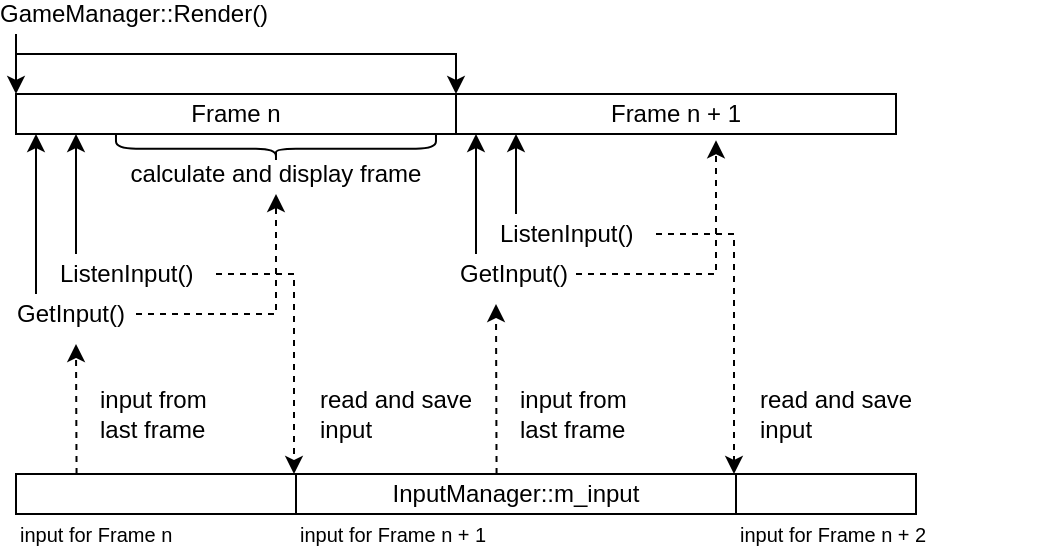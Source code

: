 <mxfile version="13.10.4" type="github"><diagram id="PhewytN3VGZtMxGhW3Kt" name="Page-1"><mxGraphModel dx="542" dy="801" grid="1" gridSize="10" guides="1" tooltips="1" connect="1" arrows="1" fold="1" page="1" pageScale="1" pageWidth="1169" pageHeight="1654" math="0" shadow="0"><root><mxCell id="0"/><mxCell id="1" parent="0"/><mxCell id="CaZeJKN0AlC3ZNjnl1sa-1" value="Frame n" style="rounded=0;whiteSpace=wrap;html=1;" vertex="1" parent="1"><mxGeometry x="160" y="560" width="220" height="20" as="geometry"/></mxCell><mxCell id="CaZeJKN0AlC3ZNjnl1sa-2" value="Frame n + 1" style="rounded=0;whiteSpace=wrap;html=1;" vertex="1" parent="1"><mxGeometry x="380" y="560" width="220" height="20" as="geometry"/></mxCell><mxCell id="CaZeJKN0AlC3ZNjnl1sa-3" value="GetInput()" style="endArrow=classic;html=1;fontSize=12;" edge="1" parent="1"><mxGeometry x="-1" y="-20" width="50" height="50" relative="1" as="geometry"><mxPoint x="170" y="660" as="sourcePoint"/><mxPoint x="170" y="580" as="targetPoint"/><mxPoint x="-3" y="10" as="offset"/></mxGeometry></mxCell><mxCell id="CaZeJKN0AlC3ZNjnl1sa-4" value="ListenInput()" style="endArrow=classic;html=1;entryX=0.059;entryY=1;entryDx=0;entryDy=0;entryPerimeter=0;fontSize=12;align=left;" edge="1" parent="1"><mxGeometry x="-1" y="14" width="50" height="50" relative="1" as="geometry"><mxPoint x="190" y="640" as="sourcePoint"/><mxPoint x="190.0" y="580" as="targetPoint"/><mxPoint x="4" y="10" as="offset"/></mxGeometry></mxCell><mxCell id="CaZeJKN0AlC3ZNjnl1sa-5" value="GameManager::Render()" style="endArrow=classic;html=1;fontSize=12;align=left;" edge="1" parent="1"><mxGeometry x="-1" y="-14" width="50" height="50" relative="1" as="geometry"><mxPoint x="160" y="530" as="sourcePoint"/><mxPoint x="160" y="560" as="targetPoint"/><mxPoint x="4" y="-10" as="offset"/></mxGeometry></mxCell><mxCell id="CaZeJKN0AlC3ZNjnl1sa-7" value="GetInput()" style="endArrow=classic;html=1;entryX=0.059;entryY=1;entryDx=0;entryDy=0;entryPerimeter=0;fontSize=12;align=left;" edge="1" parent="1"><mxGeometry x="-1" y="14" width="50" height="50" relative="1" as="geometry"><mxPoint x="390" y="640" as="sourcePoint"/><mxPoint x="390" y="580" as="targetPoint"/><mxPoint x="4" y="10" as="offset"/></mxGeometry></mxCell><mxCell id="CaZeJKN0AlC3ZNjnl1sa-8" value="" style="endArrow=classic;html=1;fontSize=12;edgeStyle=orthogonalEdgeStyle;rounded=0;entryX=0;entryY=0;entryDx=0;entryDy=0;" edge="1" parent="1" target="CaZeJKN0AlC3ZNjnl1sa-2"><mxGeometry width="50" height="50" relative="1" as="geometry"><mxPoint x="160" y="530" as="sourcePoint"/><mxPoint x="430" y="570" as="targetPoint"/><Array as="points"><mxPoint x="160" y="540"/><mxPoint x="380" y="540"/></Array></mxGeometry></mxCell><mxCell id="CaZeJKN0AlC3ZNjnl1sa-9" value="&lt;meta charset=&quot;utf-8&quot;&gt;&lt;span style=&quot;color: rgb(0, 0, 0); font-family: helvetica; font-size: 12px; font-style: normal; font-weight: 400; letter-spacing: normal; text-indent: 0px; text-transform: none; word-spacing: 0px; background-color: rgb(255, 255, 255); display: inline; float: none;&quot;&gt;read and save&lt;/span&gt;&lt;br style=&quot;color: rgb(0, 0, 0); font-family: helvetica; font-size: 12px; font-style: normal; font-weight: 400; letter-spacing: normal; text-indent: 0px; text-transform: none; word-spacing: 0px;&quot;&gt;&lt;div style=&quot;color: rgb(0, 0, 0); font-family: helvetica; font-size: 12px; font-style: normal; font-weight: 400; letter-spacing: normal; text-indent: 0px; text-transform: none; word-spacing: 0px;&quot;&gt;input&lt;/div&gt;" style="endArrow=classic;html=1;fontSize=12;dashed=1;edgeStyle=elbowEdgeStyle;rounded=0;align=left;" edge="1" parent="1"><mxGeometry x="0.562" y="11" width="50" height="50" relative="1" as="geometry"><mxPoint x="260" y="650" as="sourcePoint"/><mxPoint x="299" y="750" as="targetPoint"/><Array as="points"><mxPoint x="299" y="700"/></Array><mxPoint as="offset"/></mxGeometry></mxCell><mxCell id="CaZeJKN0AlC3ZNjnl1sa-11" value="ListenInput()" style="endArrow=classic;html=1;entryX=0.059;entryY=1;entryDx=0;entryDy=0;entryPerimeter=0;fontSize=12;align=left;" edge="1" parent="1"><mxGeometry x="-1" y="14" width="50" height="50" relative="1" as="geometry"><mxPoint x="410.0" y="620" as="sourcePoint"/><mxPoint x="410.0" y="580" as="targetPoint"/><mxPoint x="4" y="10" as="offset"/></mxGeometry></mxCell><mxCell id="CaZeJKN0AlC3ZNjnl1sa-12" value="" style="shape=curlyBracket;whiteSpace=wrap;html=1;rounded=1;fontSize=12;rotation=-90;align=center;horizontal=0;" vertex="1" parent="1"><mxGeometry x="282.65" y="507.33" width="14.68" height="160" as="geometry"/></mxCell><mxCell id="CaZeJKN0AlC3ZNjnl1sa-13" value="&lt;meta charset=&quot;utf-8&quot;&gt;&lt;span style=&quot;color: rgb(0, 0, 0); font-family: helvetica; font-size: 12px; font-style: normal; font-weight: 400; letter-spacing: normal; text-align: center; text-indent: 0px; text-transform: none; word-spacing: 0px; background-color: rgb(255, 255, 255); display: inline; float: none;&quot;&gt;calculate and display frame&lt;/span&gt;" style="text;html=1;strokeColor=none;fillColor=none;align=center;verticalAlign=middle;whiteSpace=wrap;rounded=0;fontSize=12;" vertex="1" parent="1"><mxGeometry x="214.99" y="590" width="150" height="20" as="geometry"/></mxCell><mxCell id="CaZeJKN0AlC3ZNjnl1sa-14" value="" style="endArrow=classic;html=1;fontSize=12;dashed=1;edgeStyle=elbowEdgeStyle;rounded=0;entryX=0.5;entryY=1;entryDx=0;entryDy=0;" edge="1" parent="1" target="CaZeJKN0AlC3ZNjnl1sa-13"><mxGeometry width="50" height="50" relative="1" as="geometry"><mxPoint x="220" y="670" as="sourcePoint"/><mxPoint x="380.0" y="700" as="targetPoint"/><Array as="points"><mxPoint x="290" y="650"/></Array></mxGeometry></mxCell><mxCell id="CaZeJKN0AlC3ZNjnl1sa-16" value="" style="endArrow=classic;html=1;fontSize=12;dashed=1;edgeStyle=elbowEdgeStyle;rounded=0;" edge="1" parent="1"><mxGeometry width="50" height="50" relative="1" as="geometry"><mxPoint x="190.28" y="750" as="sourcePoint"/><mxPoint x="190" y="685" as="targetPoint"/></mxGeometry></mxCell><mxCell id="CaZeJKN0AlC3ZNjnl1sa-17" value="input from&lt;br&gt;last frame" style="edgeLabel;html=1;align=left;verticalAlign=middle;resizable=0;points=[];fontSize=12;" vertex="1" connectable="0" parent="CaZeJKN0AlC3ZNjnl1sa-16"><mxGeometry x="-0.218" y="1" relative="1" as="geometry"><mxPoint x="10.59" y="-4.62" as="offset"/></mxGeometry></mxCell><mxCell id="CaZeJKN0AlC3ZNjnl1sa-18" value="" style="endArrow=classic;html=1;fontSize=12;dashed=1;edgeStyle=elbowEdgeStyle;rounded=0;entryX=0.59;entryY=1.157;entryDx=0;entryDy=0;entryPerimeter=0;" edge="1" parent="1" target="CaZeJKN0AlC3ZNjnl1sa-2"><mxGeometry width="50" height="50" relative="1" as="geometry"><mxPoint x="440.0" y="650" as="sourcePoint"/><mxPoint x="509.99" y="590" as="targetPoint"/><Array as="points"><mxPoint x="510" y="630"/></Array></mxGeometry></mxCell><mxCell id="CaZeJKN0AlC3ZNjnl1sa-19" value="InputManager::m_input" style="rounded=0;whiteSpace=wrap;html=1;" vertex="1" parent="1"><mxGeometry x="300" y="750" width="220" height="20" as="geometry"/></mxCell><mxCell id="CaZeJKN0AlC3ZNjnl1sa-20" value="" style="endArrow=classic;html=1;fontSize=12;dashed=1;edgeStyle=elbowEdgeStyle;rounded=0;" edge="1" parent="1"><mxGeometry width="50" height="50" relative="1" as="geometry"><mxPoint x="400.28" y="750" as="sourcePoint"/><mxPoint x="400" y="665" as="targetPoint"/></mxGeometry></mxCell><mxCell id="CaZeJKN0AlC3ZNjnl1sa-21" value="input from&lt;br&gt;last frame" style="edgeLabel;html=1;align=left;verticalAlign=middle;resizable=0;points=[];fontSize=12;" vertex="1" connectable="0" parent="CaZeJKN0AlC3ZNjnl1sa-20"><mxGeometry x="-0.218" y="1" relative="1" as="geometry"><mxPoint x="10.59" y="2.89" as="offset"/></mxGeometry></mxCell><mxCell id="CaZeJKN0AlC3ZNjnl1sa-22" value="" style="rounded=0;whiteSpace=wrap;html=1;" vertex="1" parent="1"><mxGeometry x="160" y="750" width="140" height="20" as="geometry"/></mxCell><mxCell id="CaZeJKN0AlC3ZNjnl1sa-24" value="&lt;meta charset=&quot;utf-8&quot;&gt;&lt;span style=&quot;color: rgb(0, 0, 0); font-family: helvetica; font-size: 12px; font-style: normal; font-weight: 400; letter-spacing: normal; text-indent: 0px; text-transform: none; word-spacing: 0px; background-color: rgb(255, 255, 255); display: inline; float: none;&quot;&gt;read and save&lt;/span&gt;&lt;br style=&quot;color: rgb(0, 0, 0); font-family: helvetica; font-size: 12px; font-style: normal; font-weight: 400; letter-spacing: normal; text-indent: 0px; text-transform: none; word-spacing: 0px;&quot;&gt;&lt;div style=&quot;color: rgb(0, 0, 0); font-family: helvetica; font-size: 12px; font-style: normal; font-weight: 400; letter-spacing: normal; text-indent: 0px; text-transform: none; word-spacing: 0px;&quot;&gt;input&lt;/div&gt;" style="endArrow=classic;html=1;fontSize=12;dashed=1;edgeStyle=elbowEdgeStyle;rounded=0;align=left;" edge="1" parent="1"><mxGeometry x="0.618" y="11" width="50" height="50" relative="1" as="geometry"><mxPoint x="480.0" y="630" as="sourcePoint"/><mxPoint x="519" y="750" as="targetPoint"/><Array as="points"><mxPoint x="519" y="680"/></Array><mxPoint as="offset"/></mxGeometry></mxCell><mxCell id="CaZeJKN0AlC3ZNjnl1sa-25" value="" style="rounded=0;whiteSpace=wrap;html=1;" vertex="1" parent="1"><mxGeometry x="520" y="750" width="90" height="20" as="geometry"/></mxCell><mxCell id="CaZeJKN0AlC3ZNjnl1sa-26" value="&lt;span style=&quot;color: rgb(0, 0, 0); font-family: helvetica; font-size: 10px; font-style: normal; font-weight: 400; letter-spacing: normal; text-indent: 0px; text-transform: none; word-spacing: 0px; background-color: rgb(255, 255, 255); display: inline; float: none;&quot;&gt;input for Frame n + 1&lt;/span&gt;" style="text;html=1;strokeColor=none;fillColor=none;align=left;verticalAlign=middle;whiteSpace=wrap;rounded=0;fontSize=10;" vertex="1" parent="1"><mxGeometry x="300" y="770" width="150" height="20" as="geometry"/></mxCell><mxCell id="CaZeJKN0AlC3ZNjnl1sa-27" value="&lt;span style=&quot;color: rgb(0, 0, 0); font-family: helvetica; font-size: 10px; font-style: normal; font-weight: 400; letter-spacing: normal; text-indent: 0px; text-transform: none; word-spacing: 0px; background-color: rgb(255, 255, 255); display: inline; float: none;&quot;&gt;input for Frame n&lt;/span&gt;" style="text;html=1;strokeColor=none;fillColor=none;align=left;verticalAlign=middle;whiteSpace=wrap;rounded=0;fontSize=10;" vertex="1" parent="1"><mxGeometry x="160" y="770" width="145" height="20" as="geometry"/></mxCell><mxCell id="CaZeJKN0AlC3ZNjnl1sa-28" value="&lt;span style=&quot;color: rgb(0, 0, 0); font-family: helvetica; font-size: 10px; font-style: normal; font-weight: 400; letter-spacing: normal; text-indent: 0px; text-transform: none; word-spacing: 0px; background-color: rgb(255, 255, 255); display: inline; float: none;&quot;&gt;input for Frame n + 2&lt;/span&gt;" style="text;html=1;strokeColor=none;fillColor=none;align=left;verticalAlign=middle;whiteSpace=wrap;rounded=0;fontSize=10;" vertex="1" parent="1"><mxGeometry x="520" y="770" width="150" height="20" as="geometry"/></mxCell></root></mxGraphModel></diagram></mxfile>